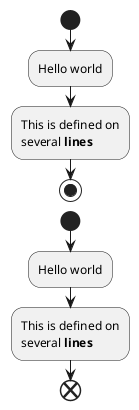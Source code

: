 @startuml
start
:Hello world;
:This is defined on
several **lines**;
stop

'stop和end的样式不同

start
:Hello world;
:This is defined on
several **lines**;
end
@enduml